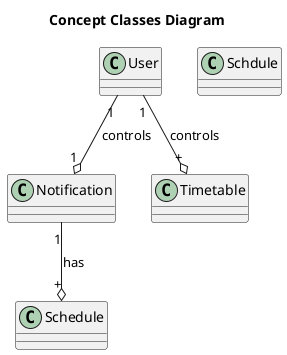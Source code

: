 @startuml

title Concept Classes Diagram 

Class User
Class Notification
Class Schdule
Class Timetable

User"1" --o "1"Notification: controls
Notification"1" --o "+"Schedule: has
User"1" --o "+"Timetable: controls
@enduml
